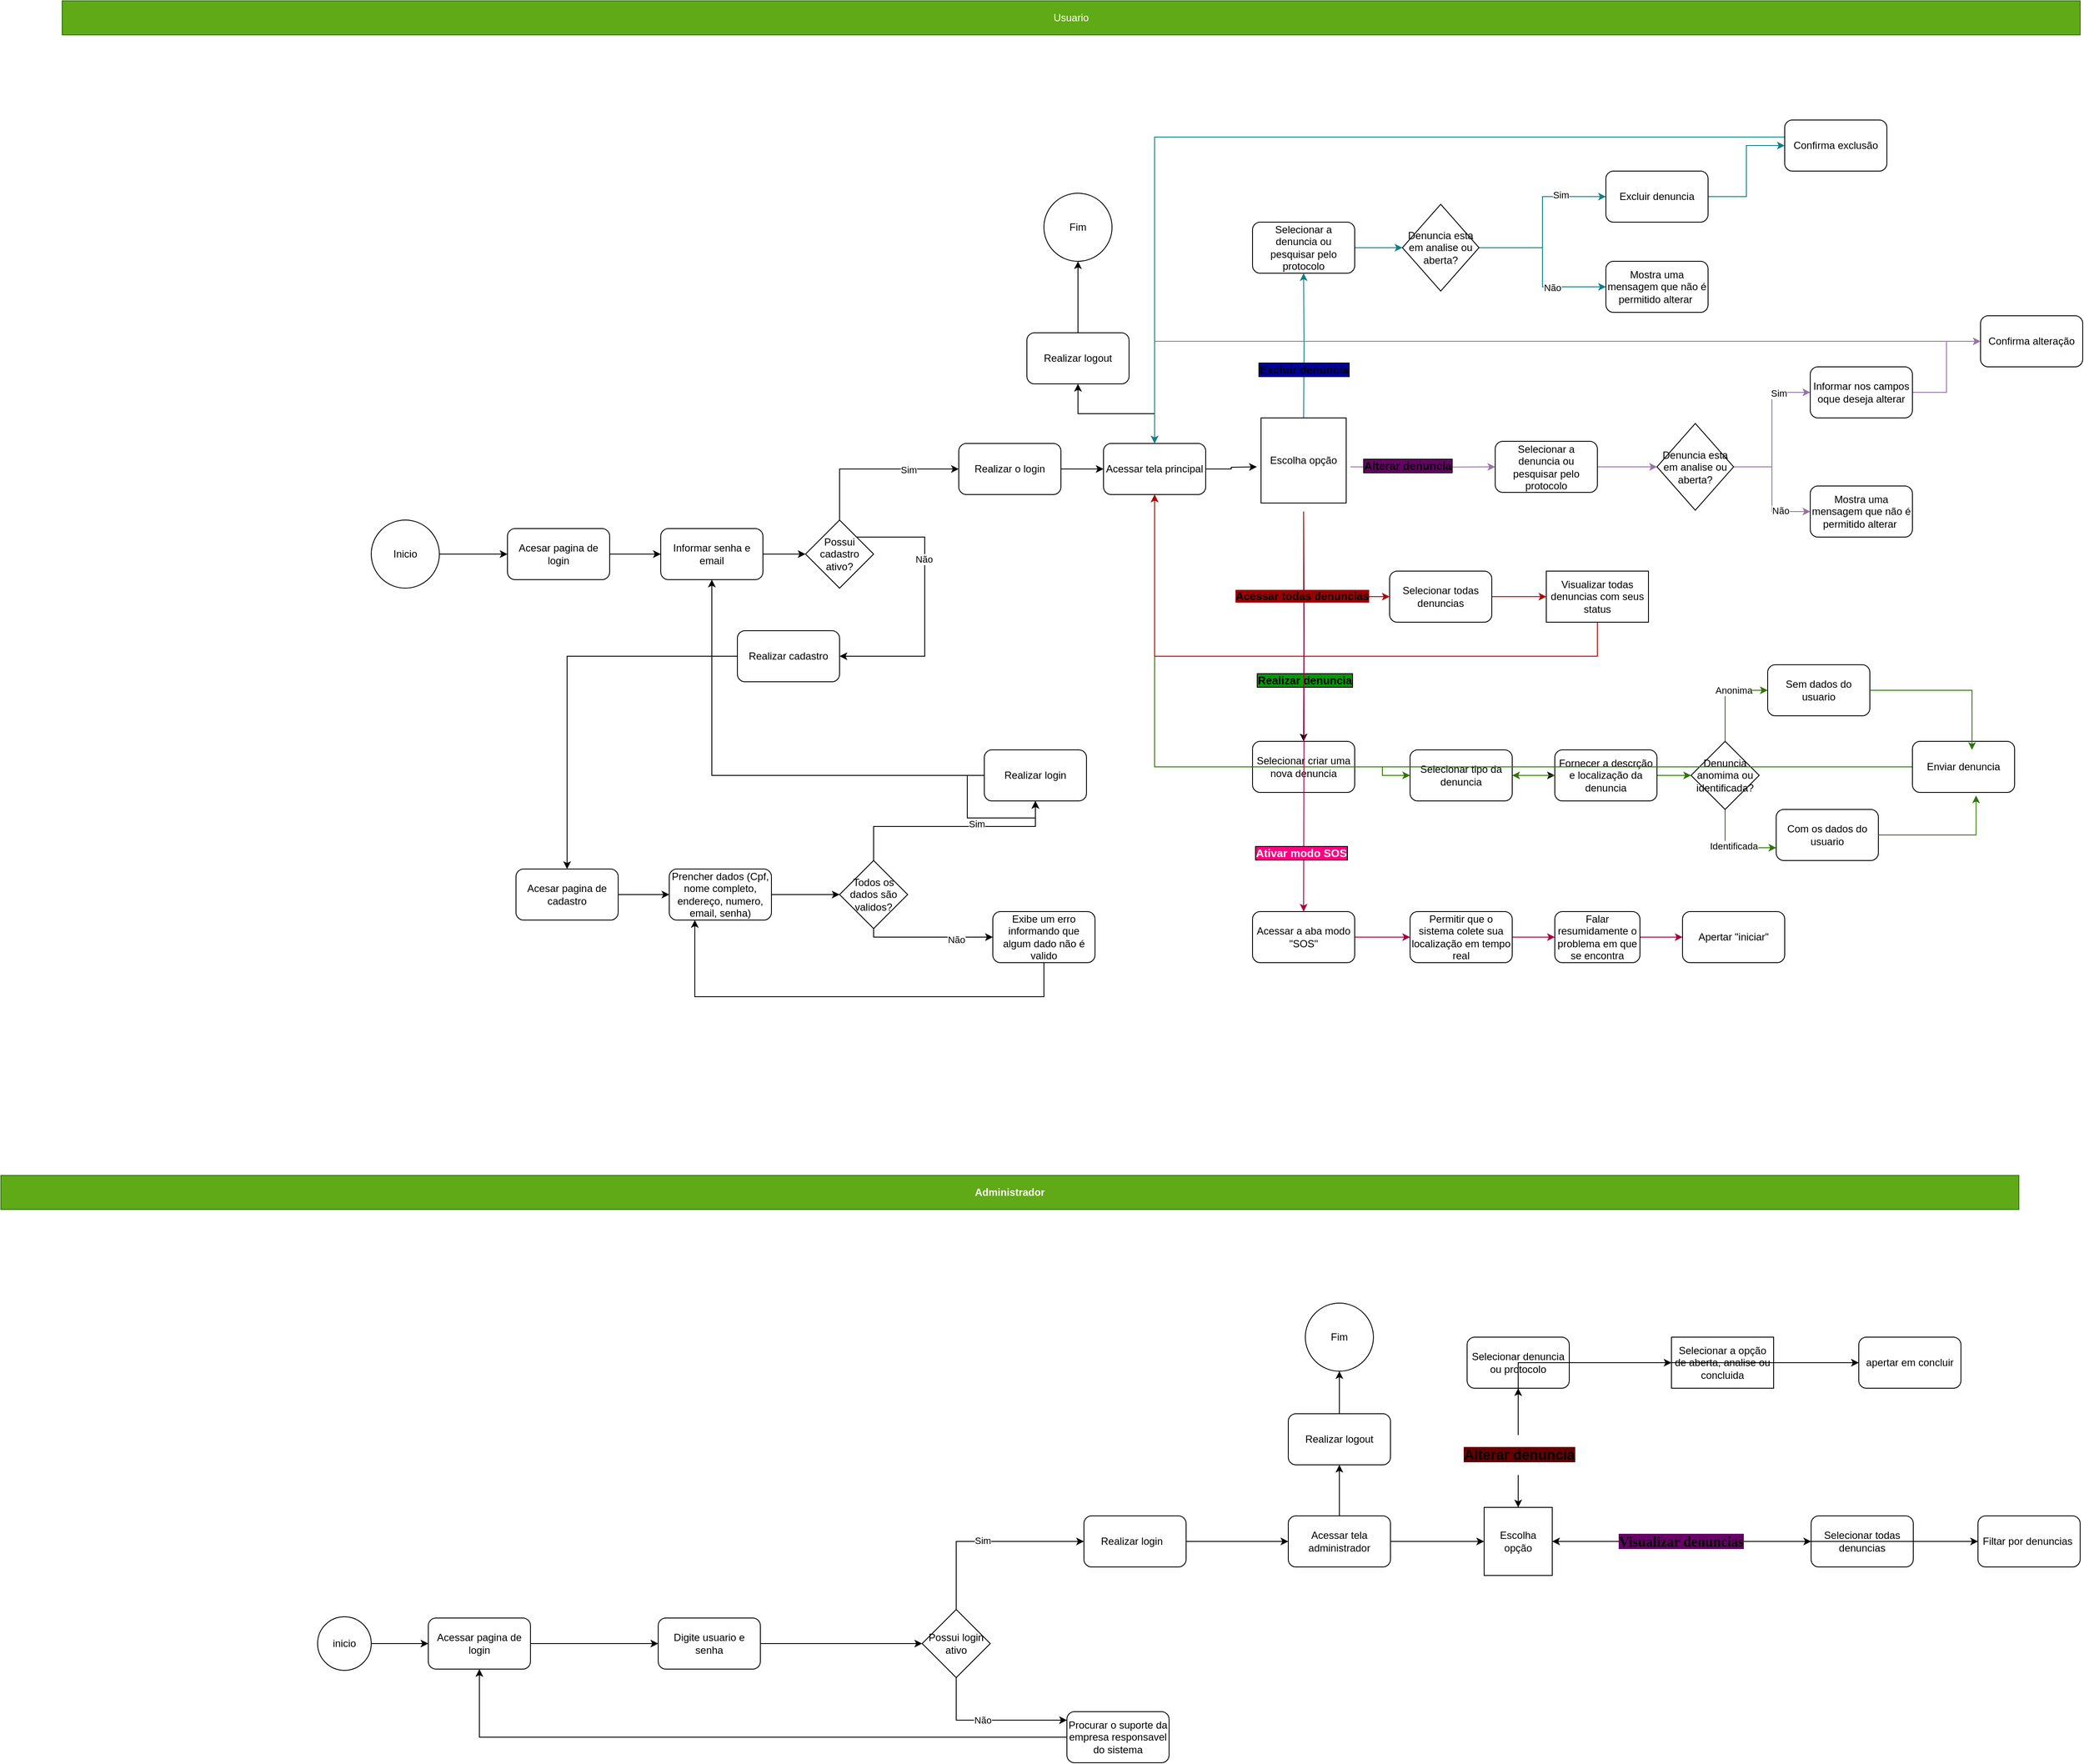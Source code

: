 <mxfile version="28.1.2">
  <diagram name="Página-1" id="qNn-7I8NFrdjc1Kz7iOX">
    <mxGraphModel dx="3043" dy="2004" grid="1" gridSize="10" guides="1" tooltips="1" connect="1" arrows="1" fold="1" page="1" pageScale="1" pageWidth="827" pageHeight="1169" math="0" shadow="0">
      <root>
        <mxCell id="0" />
        <mxCell id="1" parent="0" />
        <mxCell id="9vfIiYDkvgnKDdM_YgGi-7" style="edgeStyle=orthogonalEdgeStyle;rounded=0;orthogonalLoop=1;jettySize=auto;html=1;" parent="1" source="tlmMbIlWssG65KgdVrQm-13" edge="1">
          <mxGeometry relative="1" as="geometry">
            <mxPoint x="283" y="-422.5" as="targetPoint" />
          </mxGeometry>
        </mxCell>
        <mxCell id="9vfIiYDkvgnKDdM_YgGi-68" style="edgeStyle=orthogonalEdgeStyle;rounded=0;orthogonalLoop=1;jettySize=auto;html=1;entryX=0.5;entryY=1;entryDx=0;entryDy=0;" parent="1" source="tlmMbIlWssG65KgdVrQm-13" target="9vfIiYDkvgnKDdM_YgGi-63" edge="1">
          <mxGeometry relative="1" as="geometry" />
        </mxCell>
        <mxCell id="tlmMbIlWssG65KgdVrQm-13" value="Acessar tela principal" style="rounded=1;whiteSpace=wrap;html=1;" parent="1" vertex="1">
          <mxGeometry x="103" y="-450" width="120" height="60" as="geometry" />
        </mxCell>
        <mxCell id="tlmMbIlWssG65KgdVrQm-28" style="edgeStyle=orthogonalEdgeStyle;rounded=0;orthogonalLoop=1;jettySize=auto;html=1;fillColor=#60a917;strokeColor=#2D7600;" parent="1" source="tlmMbIlWssG65KgdVrQm-14" target="tlmMbIlWssG65KgdVrQm-18" edge="1">
          <mxGeometry relative="1" as="geometry" />
        </mxCell>
        <mxCell id="tlmMbIlWssG65KgdVrQm-14" value="Selecionar criar uma nova denuncia" style="rounded=1;whiteSpace=wrap;html=1;" parent="1" vertex="1">
          <mxGeometry x="278" y="-100" width="120" height="60" as="geometry" />
        </mxCell>
        <mxCell id="tlmMbIlWssG65KgdVrQm-16" style="edgeStyle=orthogonalEdgeStyle;rounded=0;orthogonalLoop=1;jettySize=auto;html=1;exitX=1;exitY=0;exitDx=0;exitDy=0;entryX=0.625;entryY=0.25;entryDx=0;entryDy=0;entryPerimeter=0;" parent="1" edge="1">
          <mxGeometry relative="1" as="geometry">
            <mxPoint x="513" y="-80" as="sourcePoint" />
            <mxPoint x="503" y="-80" as="targetPoint" />
          </mxGeometry>
        </mxCell>
        <mxCell id="tlmMbIlWssG65KgdVrQm-29" style="edgeStyle=orthogonalEdgeStyle;rounded=0;orthogonalLoop=1;jettySize=auto;html=1;" parent="1" source="tlmMbIlWssG65KgdVrQm-18" target="tlmMbIlWssG65KgdVrQm-19" edge="1">
          <mxGeometry relative="1" as="geometry" />
        </mxCell>
        <mxCell id="tlmMbIlWssG65KgdVrQm-18" value="Selecionar tipo da denuncia" style="rounded=1;whiteSpace=wrap;html=1;" parent="1" vertex="1">
          <mxGeometry x="463" y="-90" width="120" height="60" as="geometry" />
        </mxCell>
        <mxCell id="tlmMbIlWssG65KgdVrQm-30" style="edgeStyle=orthogonalEdgeStyle;rounded=0;orthogonalLoop=1;jettySize=auto;html=1;entryX=0;entryY=0.5;entryDx=0;entryDy=0;fillColor=#60a917;strokeColor=#2D7600;" parent="1" source="tlmMbIlWssG65KgdVrQm-19" target="tlmMbIlWssG65KgdVrQm-20" edge="1">
          <mxGeometry relative="1" as="geometry" />
        </mxCell>
        <mxCell id="9vfIiYDkvgnKDdM_YgGi-76" value="" style="edgeStyle=orthogonalEdgeStyle;rounded=0;orthogonalLoop=1;jettySize=auto;html=1;fillColor=#60a917;strokeColor=#2D7600;" parent="1" source="tlmMbIlWssG65KgdVrQm-19" target="tlmMbIlWssG65KgdVrQm-18" edge="1">
          <mxGeometry relative="1" as="geometry" />
        </mxCell>
        <mxCell id="tlmMbIlWssG65KgdVrQm-19" value="Fornecer a descrção e localização da denuncia" style="rounded=1;whiteSpace=wrap;html=1;" parent="1" vertex="1">
          <mxGeometry x="633" y="-90" width="120" height="60" as="geometry" />
        </mxCell>
        <mxCell id="tlmMbIlWssG65KgdVrQm-31" style="edgeStyle=orthogonalEdgeStyle;rounded=0;orthogonalLoop=1;jettySize=auto;html=1;fillColor=#60a917;strokeColor=#2D7600;" parent="1" source="tlmMbIlWssG65KgdVrQm-20" target="tlmMbIlWssG65KgdVrQm-21" edge="1">
          <mxGeometry relative="1" as="geometry">
            <Array as="points">
              <mxPoint x="833" y="-160" />
            </Array>
          </mxGeometry>
        </mxCell>
        <mxCell id="9vfIiYDkvgnKDdM_YgGi-48" value="Anonima" style="edgeLabel;html=1;align=center;verticalAlign=middle;resizable=0;points=[];" parent="tlmMbIlWssG65KgdVrQm-31" vertex="1" connectable="0">
          <mxGeometry x="0.467" y="2" relative="1" as="geometry">
            <mxPoint x="-11" y="2" as="offset" />
          </mxGeometry>
        </mxCell>
        <mxCell id="tlmMbIlWssG65KgdVrQm-33" style="edgeStyle=orthogonalEdgeStyle;rounded=0;orthogonalLoop=1;jettySize=auto;html=1;entryX=0;entryY=0.75;entryDx=0;entryDy=0;fillColor=#60a917;strokeColor=#2D7600;" parent="1" source="tlmMbIlWssG65KgdVrQm-20" target="tlmMbIlWssG65KgdVrQm-22" edge="1">
          <mxGeometry relative="1" as="geometry">
            <Array as="points">
              <mxPoint x="833" y="25" />
            </Array>
          </mxGeometry>
        </mxCell>
        <mxCell id="9vfIiYDkvgnKDdM_YgGi-47" value="Identificada" style="edgeLabel;html=1;align=center;verticalAlign=middle;resizable=0;points=[];" parent="tlmMbIlWssG65KgdVrQm-33" vertex="1" connectable="0">
          <mxGeometry x="0.05" y="2" relative="1" as="geometry">
            <mxPoint as="offset" />
          </mxGeometry>
        </mxCell>
        <mxCell id="tlmMbIlWssG65KgdVrQm-20" value="Denuncia anomima ou identificada?" style="rhombus;whiteSpace=wrap;html=1;" parent="1" vertex="1">
          <mxGeometry x="793" y="-100" width="80" height="80" as="geometry" />
        </mxCell>
        <mxCell id="tlmMbIlWssG65KgdVrQm-21" value="Sem dados do usuario" style="rounded=1;whiteSpace=wrap;html=1;" parent="1" vertex="1">
          <mxGeometry x="883" y="-190" width="120" height="60" as="geometry" />
        </mxCell>
        <mxCell id="tlmMbIlWssG65KgdVrQm-22" value="Com os dados do usuario" style="rounded=1;whiteSpace=wrap;html=1;" parent="1" vertex="1">
          <mxGeometry x="893" y="-20" width="120" height="60" as="geometry" />
        </mxCell>
        <mxCell id="9vfIiYDkvgnKDdM_YgGi-29" style="edgeStyle=orthogonalEdgeStyle;rounded=0;orthogonalLoop=1;jettySize=auto;html=1;fillColor=#60a917;strokeColor=#2D7600;" parent="1" source="tlmMbIlWssG65KgdVrQm-23" target="tlmMbIlWssG65KgdVrQm-13" edge="1">
          <mxGeometry relative="1" as="geometry" />
        </mxCell>
        <mxCell id="tlmMbIlWssG65KgdVrQm-23" value="Enviar denuncia" style="rounded=1;whiteSpace=wrap;html=1;" parent="1" vertex="1">
          <mxGeometry x="1053" y="-100" width="120" height="60" as="geometry" />
        </mxCell>
        <mxCell id="tlmMbIlWssG65KgdVrQm-34" style="edgeStyle=orthogonalEdgeStyle;rounded=0;orthogonalLoop=1;jettySize=auto;html=1;entryX=0.623;entryY=1.06;entryDx=0;entryDy=0;entryPerimeter=0;fillColor=#60a917;strokeColor=#2D7600;" parent="1" source="tlmMbIlWssG65KgdVrQm-22" target="tlmMbIlWssG65KgdVrQm-23" edge="1">
          <mxGeometry relative="1" as="geometry" />
        </mxCell>
        <mxCell id="tlmMbIlWssG65KgdVrQm-35" style="edgeStyle=orthogonalEdgeStyle;rounded=0;orthogonalLoop=1;jettySize=auto;html=1;entryX=0.583;entryY=0.167;entryDx=0;entryDy=0;entryPerimeter=0;fillColor=#60a917;strokeColor=#2D7600;" parent="1" source="tlmMbIlWssG65KgdVrQm-21" target="tlmMbIlWssG65KgdVrQm-23" edge="1">
          <mxGeometry relative="1" as="geometry" />
        </mxCell>
        <mxCell id="tlmMbIlWssG65KgdVrQm-48" style="edgeStyle=orthogonalEdgeStyle;rounded=0;orthogonalLoop=1;jettySize=auto;html=1;" parent="1" source="tlmMbIlWssG65KgdVrQm-41" target="tlmMbIlWssG65KgdVrQm-42" edge="1">
          <mxGeometry relative="1" as="geometry" />
        </mxCell>
        <mxCell id="tlmMbIlWssG65KgdVrQm-41" value="Acesar pagina de cadastro" style="rounded=1;whiteSpace=wrap;html=1;" parent="1" vertex="1">
          <mxGeometry x="-587" y="50" width="120" height="60" as="geometry" />
        </mxCell>
        <mxCell id="tlmMbIlWssG65KgdVrQm-49" style="edgeStyle=orthogonalEdgeStyle;rounded=0;orthogonalLoop=1;jettySize=auto;html=1;" parent="1" source="tlmMbIlWssG65KgdVrQm-42" target="tlmMbIlWssG65KgdVrQm-43" edge="1">
          <mxGeometry relative="1" as="geometry" />
        </mxCell>
        <mxCell id="tlmMbIlWssG65KgdVrQm-42" value="Prencher dados (Cpf, nome completo, endereço, numero, email, senha)" style="rounded=1;whiteSpace=wrap;html=1;" parent="1" vertex="1">
          <mxGeometry x="-407" y="50" width="120" height="60" as="geometry" />
        </mxCell>
        <mxCell id="tlmMbIlWssG65KgdVrQm-50" style="edgeStyle=orthogonalEdgeStyle;rounded=0;orthogonalLoop=1;jettySize=auto;html=1;" parent="1" source="tlmMbIlWssG65KgdVrQm-43" target="tlmMbIlWssG65KgdVrQm-45" edge="1">
          <mxGeometry relative="1" as="geometry">
            <Array as="points">
              <mxPoint x="-167" y="130" />
            </Array>
          </mxGeometry>
        </mxCell>
        <mxCell id="tlmMbIlWssG65KgdVrQm-57" value="Não" style="edgeLabel;html=1;align=center;verticalAlign=middle;resizable=0;points=[];" parent="tlmMbIlWssG65KgdVrQm-50" vertex="1" connectable="0">
          <mxGeometry x="0.421" y="-3" relative="1" as="geometry">
            <mxPoint as="offset" />
          </mxGeometry>
        </mxCell>
        <mxCell id="tlmMbIlWssG65KgdVrQm-51" style="edgeStyle=orthogonalEdgeStyle;rounded=0;orthogonalLoop=1;jettySize=auto;html=1;" parent="1" source="tlmMbIlWssG65KgdVrQm-43" target="tlmMbIlWssG65KgdVrQm-44" edge="1">
          <mxGeometry relative="1" as="geometry">
            <Array as="points">
              <mxPoint x="-167" />
            </Array>
          </mxGeometry>
        </mxCell>
        <mxCell id="tlmMbIlWssG65KgdVrQm-59" value="Sim" style="edgeLabel;html=1;align=center;verticalAlign=middle;resizable=0;points=[];" parent="tlmMbIlWssG65KgdVrQm-51" vertex="1" connectable="0">
          <mxGeometry x="0.233" y="3" relative="1" as="geometry">
            <mxPoint as="offset" />
          </mxGeometry>
        </mxCell>
        <mxCell id="tlmMbIlWssG65KgdVrQm-43" value="Todos os dados são validos?" style="rhombus;whiteSpace=wrap;html=1;" parent="1" vertex="1">
          <mxGeometry x="-207" y="40" width="80" height="80" as="geometry" />
        </mxCell>
        <mxCell id="9vfIiYDkvgnKDdM_YgGi-78" style="edgeStyle=orthogonalEdgeStyle;rounded=0;orthogonalLoop=1;jettySize=auto;html=1;" parent="1" source="tlmMbIlWssG65KgdVrQm-44" target="tlmMbIlWssG65KgdVrQm-64" edge="1">
          <mxGeometry relative="1" as="geometry" />
        </mxCell>
        <mxCell id="tlmMbIlWssG65KgdVrQm-44" value="Realizar login" style="rounded=1;whiteSpace=wrap;html=1;" parent="1" vertex="1">
          <mxGeometry x="-37" y="-90" width="120" height="60" as="geometry" />
        </mxCell>
        <mxCell id="9vfIiYDkvgnKDdM_YgGi-45" style="edgeStyle=orthogonalEdgeStyle;rounded=0;orthogonalLoop=1;jettySize=auto;html=1;entryX=0.25;entryY=1;entryDx=0;entryDy=0;" parent="1" source="tlmMbIlWssG65KgdVrQm-45" target="tlmMbIlWssG65KgdVrQm-42" edge="1">
          <mxGeometry relative="1" as="geometry">
            <Array as="points">
              <mxPoint x="33" y="200" />
              <mxPoint x="-377" y="200" />
            </Array>
          </mxGeometry>
        </mxCell>
        <mxCell id="tlmMbIlWssG65KgdVrQm-45" value="Exibe um erro informando que algum dado não é valido" style="rounded=1;whiteSpace=wrap;html=1;" parent="1" vertex="1">
          <mxGeometry x="-27" y="100" width="120" height="60" as="geometry" />
        </mxCell>
        <mxCell id="tlmMbIlWssG65KgdVrQm-71" style="edgeStyle=orthogonalEdgeStyle;rounded=0;orthogonalLoop=1;jettySize=auto;html=1;" parent="1" source="tlmMbIlWssG65KgdVrQm-61" target="tlmMbIlWssG65KgdVrQm-64" edge="1">
          <mxGeometry relative="1" as="geometry" />
        </mxCell>
        <mxCell id="tlmMbIlWssG65KgdVrQm-61" value="Acesar pagina de login" style="rounded=1;whiteSpace=wrap;html=1;" parent="1" vertex="1">
          <mxGeometry x="-597" y="-350" width="120" height="60" as="geometry" />
        </mxCell>
        <mxCell id="tlmMbIlWssG65KgdVrQm-70" style="edgeStyle=orthogonalEdgeStyle;rounded=0;orthogonalLoop=1;jettySize=auto;html=1;" parent="1" source="tlmMbIlWssG65KgdVrQm-63" target="tlmMbIlWssG65KgdVrQm-61" edge="1">
          <mxGeometry relative="1" as="geometry" />
        </mxCell>
        <mxCell id="tlmMbIlWssG65KgdVrQm-63" value="Inicio" style="ellipse;whiteSpace=wrap;html=1;" parent="1" vertex="1">
          <mxGeometry x="-757" y="-360" width="80" height="80" as="geometry" />
        </mxCell>
        <mxCell id="tlmMbIlWssG65KgdVrQm-72" style="edgeStyle=orthogonalEdgeStyle;rounded=0;orthogonalLoop=1;jettySize=auto;html=1;entryX=0;entryY=0.5;entryDx=0;entryDy=0;" parent="1" source="tlmMbIlWssG65KgdVrQm-64" target="tlmMbIlWssG65KgdVrQm-65" edge="1">
          <mxGeometry relative="1" as="geometry" />
        </mxCell>
        <mxCell id="tlmMbIlWssG65KgdVrQm-64" value="Informar senha e email" style="rounded=1;whiteSpace=wrap;html=1;" parent="1" vertex="1">
          <mxGeometry x="-417" y="-350" width="120" height="60" as="geometry" />
        </mxCell>
        <mxCell id="tlmMbIlWssG65KgdVrQm-73" style="edgeStyle=orthogonalEdgeStyle;rounded=0;orthogonalLoop=1;jettySize=auto;html=1;" parent="1" source="tlmMbIlWssG65KgdVrQm-65" target="tlmMbIlWssG65KgdVrQm-68" edge="1">
          <mxGeometry relative="1" as="geometry">
            <Array as="points">
              <mxPoint x="-207" y="-420" />
            </Array>
          </mxGeometry>
        </mxCell>
        <mxCell id="tlmMbIlWssG65KgdVrQm-77" value="Sim" style="edgeLabel;html=1;align=center;verticalAlign=middle;resizable=0;points=[];" parent="tlmMbIlWssG65KgdVrQm-73" vertex="1" connectable="0">
          <mxGeometry x="0.41" y="-1" relative="1" as="geometry">
            <mxPoint as="offset" />
          </mxGeometry>
        </mxCell>
        <mxCell id="tlmMbIlWssG65KgdVrQm-75" style="edgeStyle=orthogonalEdgeStyle;rounded=0;orthogonalLoop=1;jettySize=auto;html=1;" parent="1" source="tlmMbIlWssG65KgdVrQm-65" target="tlmMbIlWssG65KgdVrQm-66" edge="1">
          <mxGeometry relative="1" as="geometry">
            <Array as="points">
              <mxPoint x="-107" y="-340" />
            </Array>
          </mxGeometry>
        </mxCell>
        <mxCell id="tlmMbIlWssG65KgdVrQm-78" value="Não" style="edgeLabel;html=1;align=center;verticalAlign=middle;resizable=0;points=[];" parent="tlmMbIlWssG65KgdVrQm-75" vertex="1" connectable="0">
          <mxGeometry x="-0.337" y="-1" relative="1" as="geometry">
            <mxPoint as="offset" />
          </mxGeometry>
        </mxCell>
        <mxCell id="tlmMbIlWssG65KgdVrQm-65" value="Possui cadastro ativo?" style="rhombus;whiteSpace=wrap;html=1;" parent="1" vertex="1">
          <mxGeometry x="-247" y="-360" width="80" height="80" as="geometry" />
        </mxCell>
        <mxCell id="9vfIiYDkvgnKDdM_YgGi-2" style="edgeStyle=orthogonalEdgeStyle;rounded=0;orthogonalLoop=1;jettySize=auto;html=1;" parent="1" source="tlmMbIlWssG65KgdVrQm-66" target="tlmMbIlWssG65KgdVrQm-41" edge="1">
          <mxGeometry relative="1" as="geometry" />
        </mxCell>
        <mxCell id="tlmMbIlWssG65KgdVrQm-66" value="Realizar cadastro" style="rounded=1;whiteSpace=wrap;html=1;" parent="1" vertex="1">
          <mxGeometry x="-327" y="-230" width="120" height="60" as="geometry" />
        </mxCell>
        <mxCell id="9vfIiYDkvgnKDdM_YgGi-1" style="edgeStyle=orthogonalEdgeStyle;rounded=0;orthogonalLoop=1;jettySize=auto;html=1;" parent="1" source="tlmMbIlWssG65KgdVrQm-68" target="tlmMbIlWssG65KgdVrQm-13" edge="1">
          <mxGeometry relative="1" as="geometry">
            <mxPoint x="313" y="190" as="targetPoint" />
          </mxGeometry>
        </mxCell>
        <mxCell id="tlmMbIlWssG65KgdVrQm-68" value="Realizar o login" style="rounded=1;whiteSpace=wrap;html=1;" parent="1" vertex="1">
          <mxGeometry x="-67" y="-450" width="120" height="60" as="geometry" />
        </mxCell>
        <mxCell id="9vfIiYDkvgnKDdM_YgGi-4" value="&lt;font style=&quot;color: rgb(255, 255, 255);&quot;&gt;Usuario&lt;/font&gt;" style="rounded=0;whiteSpace=wrap;html=1;fillColor=#60a917;fontColor=#ffffff;strokeColor=#2D7600;" parent="1" vertex="1">
          <mxGeometry x="-1120" y="-970" width="2370" height="40" as="geometry" />
        </mxCell>
        <mxCell id="9vfIiYDkvgnKDdM_YgGi-5" value="&lt;font style=&quot;color: rgb(255, 255, 255);&quot;&gt;Administrador&lt;/font&gt;" style="rounded=0;whiteSpace=wrap;html=1;fillColor=#60a917;fontColor=#ffffff;strokeColor=#2D7600;fontStyle=1" parent="1" vertex="1">
          <mxGeometry x="-1192" y="410" width="2370" height="40" as="geometry" />
        </mxCell>
        <mxCell id="9vfIiYDkvgnKDdM_YgGi-12" style="edgeStyle=orthogonalEdgeStyle;rounded=0;orthogonalLoop=1;jettySize=auto;html=1;" parent="1" target="tlmMbIlWssG65KgdVrQm-14" edge="1">
          <mxGeometry relative="1" as="geometry">
            <mxPoint x="338" y="-370" as="sourcePoint" />
          </mxGeometry>
        </mxCell>
        <mxCell id="9vfIiYDkvgnKDdM_YgGi-13" value="Realizar denuncia" style="edgeLabel;html=1;align=center;verticalAlign=middle;resizable=0;points=[];labelBackgroundColor=#009900;fontSize=13;fontStyle=1;labelBorderColor=default;" parent="9vfIiYDkvgnKDdM_YgGi-12" vertex="1" connectable="0">
          <mxGeometry x="0.465" y="1" relative="1" as="geometry">
            <mxPoint as="offset" />
          </mxGeometry>
        </mxCell>
        <mxCell id="9vfIiYDkvgnKDdM_YgGi-15" style="edgeStyle=orthogonalEdgeStyle;rounded=0;orthogonalLoop=1;jettySize=auto;html=1;entryX=0;entryY=0.5;entryDx=0;entryDy=0;exitX=1;exitY=0.5;exitDx=0;exitDy=0;fillColor=#e1d5e7;strokeColor=#9673a6;" parent="1" target="9vfIiYDkvgnKDdM_YgGi-14" edge="1">
          <mxGeometry relative="1" as="geometry">
            <mxPoint x="393" y="-422.5" as="sourcePoint" />
          </mxGeometry>
        </mxCell>
        <mxCell id="9vfIiYDkvgnKDdM_YgGi-16" value="Alterar denuncia" style="edgeLabel;html=1;align=center;verticalAlign=middle;resizable=0;points=[];fontStyle=1;labelBackgroundColor=#660066;labelBorderColor=default;fontSize=13;" parent="9vfIiYDkvgnKDdM_YgGi-15" vertex="1" connectable="0">
          <mxGeometry x="-0.221" y="2" relative="1" as="geometry">
            <mxPoint as="offset" />
          </mxGeometry>
        </mxCell>
        <mxCell id="9vfIiYDkvgnKDdM_YgGi-31" style="edgeStyle=orthogonalEdgeStyle;rounded=0;orthogonalLoop=1;jettySize=auto;html=1;fillColor=#b0e3e6;strokeColor=#0e8088;" parent="1" target="9vfIiYDkvgnKDdM_YgGi-30" edge="1">
          <mxGeometry relative="1" as="geometry">
            <mxPoint x="338" y="-475" as="sourcePoint" />
          </mxGeometry>
        </mxCell>
        <mxCell id="9vfIiYDkvgnKDdM_YgGi-32" value="Excluir denuncia" style="edgeLabel;html=1;align=center;verticalAlign=middle;resizable=0;points=[];fontSize=13;labelBackgroundColor=#000099;labelBorderColor=default;fontStyle=1" parent="9vfIiYDkvgnKDdM_YgGi-31" vertex="1" connectable="0">
          <mxGeometry x="-0.286" y="1" relative="1" as="geometry">
            <mxPoint as="offset" />
          </mxGeometry>
        </mxCell>
        <mxCell id="9vfIiYDkvgnKDdM_YgGi-50" style="edgeStyle=orthogonalEdgeStyle;rounded=0;orthogonalLoop=1;jettySize=auto;html=1;fillColor=#d80073;strokeColor=#A50040;" parent="1" target="9vfIiYDkvgnKDdM_YgGi-49" edge="1">
          <mxGeometry relative="1" as="geometry">
            <mxPoint x="338" y="-370" as="sourcePoint" />
          </mxGeometry>
        </mxCell>
        <mxCell id="9vfIiYDkvgnKDdM_YgGi-51" value="Ativar modo SOS" style="edgeLabel;html=1;align=center;verticalAlign=middle;resizable=0;points=[];fontColor=#FFFFFF;labelBorderColor=default;fontSize=13;labelBackgroundColor=#FF0080;fontStyle=1" parent="9vfIiYDkvgnKDdM_YgGi-50" vertex="1" connectable="0">
          <mxGeometry x="0.707" y="-3" relative="1" as="geometry">
            <mxPoint as="offset" />
          </mxGeometry>
        </mxCell>
        <mxCell id="9vfIiYDkvgnKDdM_YgGi-71" style="edgeStyle=orthogonalEdgeStyle;rounded=0;orthogonalLoop=1;jettySize=auto;html=1;fillColor=#e51400;strokeColor=#B20000;" parent="1" target="9vfIiYDkvgnKDdM_YgGi-70" edge="1">
          <mxGeometry relative="1" as="geometry">
            <Array as="points">
              <mxPoint x="338" y="-270" />
            </Array>
            <mxPoint x="338" y="-370" as="sourcePoint" />
          </mxGeometry>
        </mxCell>
        <mxCell id="9vfIiYDkvgnKDdM_YgGi-72" value="Acessar todas denuncias" style="edgeLabel;html=1;align=center;verticalAlign=middle;resizable=0;points=[];textShadow=0;labelBorderColor=none;labelBackgroundColor=#990000;fontStyle=1;fontSize=13;" parent="9vfIiYDkvgnKDdM_YgGi-71" vertex="1" connectable="0">
          <mxGeometry x="-0.021" y="-2" relative="1" as="geometry">
            <mxPoint as="offset" />
          </mxGeometry>
        </mxCell>
        <mxCell id="9vfIiYDkvgnKDdM_YgGi-19" style="edgeStyle=orthogonalEdgeStyle;rounded=0;orthogonalLoop=1;jettySize=auto;html=1;fillColor=#e1d5e7;strokeColor=#9673a6;" parent="1" source="9vfIiYDkvgnKDdM_YgGi-14" target="9vfIiYDkvgnKDdM_YgGi-18" edge="1">
          <mxGeometry relative="1" as="geometry" />
        </mxCell>
        <mxCell id="9vfIiYDkvgnKDdM_YgGi-14" value="Selecionar a denuncia ou pesquisar pelo protocolo" style="rounded=1;whiteSpace=wrap;html=1;" parent="1" vertex="1">
          <mxGeometry x="563" y="-452.5" width="120" height="60" as="geometry" />
        </mxCell>
        <mxCell id="9vfIiYDkvgnKDdM_YgGi-22" style="edgeStyle=orthogonalEdgeStyle;rounded=0;orthogonalLoop=1;jettySize=auto;html=1;entryX=0;entryY=0.5;entryDx=0;entryDy=0;fillColor=#e1d5e7;strokeColor=#9673a6;" parent="1" source="9vfIiYDkvgnKDdM_YgGi-18" target="9vfIiYDkvgnKDdM_YgGi-20" edge="1">
          <mxGeometry relative="1" as="geometry" />
        </mxCell>
        <mxCell id="9vfIiYDkvgnKDdM_YgGi-24" value="Sim" style="edgeLabel;html=1;align=center;verticalAlign=middle;resizable=0;points=[];" parent="9vfIiYDkvgnKDdM_YgGi-22" vertex="1" connectable="0">
          <mxGeometry x="0.576" y="-1" relative="1" as="geometry">
            <mxPoint as="offset" />
          </mxGeometry>
        </mxCell>
        <mxCell id="9vfIiYDkvgnKDdM_YgGi-23" style="edgeStyle=orthogonalEdgeStyle;rounded=0;orthogonalLoop=1;jettySize=auto;html=1;fillColor=#e1d5e7;strokeColor=#9673a6;" parent="1" source="9vfIiYDkvgnKDdM_YgGi-18" target="9vfIiYDkvgnKDdM_YgGi-21" edge="1">
          <mxGeometry relative="1" as="geometry" />
        </mxCell>
        <mxCell id="9vfIiYDkvgnKDdM_YgGi-25" value="Não" style="edgeLabel;html=1;align=center;verticalAlign=middle;resizable=0;points=[];" parent="9vfIiYDkvgnKDdM_YgGi-23" vertex="1" connectable="0">
          <mxGeometry x="0.505" y="1" relative="1" as="geometry">
            <mxPoint as="offset" />
          </mxGeometry>
        </mxCell>
        <mxCell id="9vfIiYDkvgnKDdM_YgGi-18" value="Denuncia esta em analise ou aberta?" style="rhombus;whiteSpace=wrap;html=1;" parent="1" vertex="1">
          <mxGeometry x="753" y="-473.5" width="90" height="102" as="geometry" />
        </mxCell>
        <mxCell id="9vfIiYDkvgnKDdM_YgGi-27" style="edgeStyle=orthogonalEdgeStyle;rounded=0;orthogonalLoop=1;jettySize=auto;html=1;fillColor=#e1d5e7;strokeColor=#9673a6;" parent="1" source="9vfIiYDkvgnKDdM_YgGi-20" target="9vfIiYDkvgnKDdM_YgGi-26" edge="1">
          <mxGeometry relative="1" as="geometry" />
        </mxCell>
        <mxCell id="9vfIiYDkvgnKDdM_YgGi-20" value="Informar nos campos oque deseja alterar" style="rounded=1;whiteSpace=wrap;html=1;" parent="1" vertex="1">
          <mxGeometry x="933" y="-540" width="120" height="60" as="geometry" />
        </mxCell>
        <mxCell id="9vfIiYDkvgnKDdM_YgGi-21" value="Mostra uma mensagem que não é permitido alterar&amp;nbsp;" style="rounded=1;whiteSpace=wrap;html=1;" parent="1" vertex="1">
          <mxGeometry x="933" y="-400" width="120" height="60" as="geometry" />
        </mxCell>
        <mxCell id="9vfIiYDkvgnKDdM_YgGi-28" style="edgeStyle=orthogonalEdgeStyle;rounded=0;orthogonalLoop=1;jettySize=auto;html=1;fillColor=#e1d5e7;strokeColor=#9673a6;" parent="1" source="9vfIiYDkvgnKDdM_YgGi-26" target="tlmMbIlWssG65KgdVrQm-13" edge="1">
          <mxGeometry relative="1" as="geometry" />
        </mxCell>
        <mxCell id="9vfIiYDkvgnKDdM_YgGi-26" value="Confirma alteração" style="rounded=1;whiteSpace=wrap;html=1;" parent="1" vertex="1">
          <mxGeometry x="1133" y="-600" width="120" height="60" as="geometry" />
        </mxCell>
        <mxCell id="9vfIiYDkvgnKDdM_YgGi-36" value="" style="edgeStyle=orthogonalEdgeStyle;rounded=0;orthogonalLoop=1;jettySize=auto;html=1;fillColor=#b0e3e6;strokeColor=#0e8088;" parent="1" source="9vfIiYDkvgnKDdM_YgGi-30" target="9vfIiYDkvgnKDdM_YgGi-33" edge="1">
          <mxGeometry relative="1" as="geometry" />
        </mxCell>
        <mxCell id="9vfIiYDkvgnKDdM_YgGi-30" value="Selecionar a denuncia ou pesquisar pelo protocolo" style="rounded=1;whiteSpace=wrap;html=1;" parent="1" vertex="1">
          <mxGeometry x="278" y="-710" width="120" height="60" as="geometry" />
        </mxCell>
        <mxCell id="9vfIiYDkvgnKDdM_YgGi-37" style="edgeStyle=orthogonalEdgeStyle;rounded=0;orthogonalLoop=1;jettySize=auto;html=1;fillColor=#b0e3e6;strokeColor=#0e8088;" parent="1" source="9vfIiYDkvgnKDdM_YgGi-33" target="9vfIiYDkvgnKDdM_YgGi-34" edge="1">
          <mxGeometry relative="1" as="geometry" />
        </mxCell>
        <mxCell id="9vfIiYDkvgnKDdM_YgGi-39" value="Sim" style="edgeLabel;html=1;align=center;verticalAlign=middle;resizable=0;points=[];" parent="9vfIiYDkvgnKDdM_YgGi-37" vertex="1" connectable="0">
          <mxGeometry x="0.504" y="2" relative="1" as="geometry">
            <mxPoint x="-1" as="offset" />
          </mxGeometry>
        </mxCell>
        <mxCell id="9vfIiYDkvgnKDdM_YgGi-38" style="edgeStyle=orthogonalEdgeStyle;rounded=0;orthogonalLoop=1;jettySize=auto;html=1;fillColor=#b0e3e6;strokeColor=#0e8088;" parent="1" source="9vfIiYDkvgnKDdM_YgGi-33" target="9vfIiYDkvgnKDdM_YgGi-35" edge="1">
          <mxGeometry relative="1" as="geometry" />
        </mxCell>
        <mxCell id="9vfIiYDkvgnKDdM_YgGi-40" value="Não" style="edgeLabel;html=1;align=center;verticalAlign=middle;resizable=0;points=[];" parent="9vfIiYDkvgnKDdM_YgGi-38" vertex="1" connectable="0">
          <mxGeometry x="0.368" y="-2" relative="1" as="geometry">
            <mxPoint x="-2" y="-1" as="offset" />
          </mxGeometry>
        </mxCell>
        <mxCell id="9vfIiYDkvgnKDdM_YgGi-33" value="Denuncia esta em analise ou aberta?" style="rhombus;whiteSpace=wrap;html=1;" parent="1" vertex="1">
          <mxGeometry x="454" y="-731" width="90" height="102" as="geometry" />
        </mxCell>
        <mxCell id="9vfIiYDkvgnKDdM_YgGi-42" style="edgeStyle=orthogonalEdgeStyle;rounded=0;orthogonalLoop=1;jettySize=auto;html=1;fillColor=#b0e3e6;strokeColor=#0e8088;" parent="1" source="9vfIiYDkvgnKDdM_YgGi-34" target="9vfIiYDkvgnKDdM_YgGi-41" edge="1">
          <mxGeometry relative="1" as="geometry" />
        </mxCell>
        <mxCell id="9vfIiYDkvgnKDdM_YgGi-34" value="Excluir denuncia" style="rounded=1;whiteSpace=wrap;html=1;" parent="1" vertex="1">
          <mxGeometry x="693" y="-770" width="120" height="60" as="geometry" />
        </mxCell>
        <mxCell id="9vfIiYDkvgnKDdM_YgGi-35" value="Mostra uma mensagem que não é permitido alterar&amp;nbsp;" style="rounded=1;whiteSpace=wrap;html=1;" parent="1" vertex="1">
          <mxGeometry x="693" y="-664" width="120" height="60" as="geometry" />
        </mxCell>
        <mxCell id="9vfIiYDkvgnKDdM_YgGi-43" style="edgeStyle=orthogonalEdgeStyle;rounded=0;orthogonalLoop=1;jettySize=auto;html=1;fillColor=#b0e3e6;strokeColor=#0e8088;" parent="1" source="9vfIiYDkvgnKDdM_YgGi-41" target="tlmMbIlWssG65KgdVrQm-13" edge="1">
          <mxGeometry relative="1" as="geometry">
            <Array as="points">
              <mxPoint x="853" y="-810" />
              <mxPoint x="163" y="-810" />
            </Array>
          </mxGeometry>
        </mxCell>
        <mxCell id="9vfIiYDkvgnKDdM_YgGi-41" value="Confirma exclusão" style="rounded=1;whiteSpace=wrap;html=1;" parent="1" vertex="1">
          <mxGeometry x="903" y="-830" width="120" height="60" as="geometry" />
        </mxCell>
        <mxCell id="9vfIiYDkvgnKDdM_YgGi-53" style="edgeStyle=orthogonalEdgeStyle;rounded=0;orthogonalLoop=1;jettySize=auto;html=1;fillColor=#d80073;strokeColor=#A50040;" parent="1" source="9vfIiYDkvgnKDdM_YgGi-49" target="9vfIiYDkvgnKDdM_YgGi-52" edge="1">
          <mxGeometry relative="1" as="geometry" />
        </mxCell>
        <mxCell id="9vfIiYDkvgnKDdM_YgGi-49" value="Acessar a aba modo &quot;SOS&quot;" style="rounded=1;whiteSpace=wrap;html=1;" parent="1" vertex="1">
          <mxGeometry x="278" y="100" width="120" height="60" as="geometry" />
        </mxCell>
        <mxCell id="9vfIiYDkvgnKDdM_YgGi-58" style="edgeStyle=orthogonalEdgeStyle;rounded=0;orthogonalLoop=1;jettySize=auto;html=1;fillColor=#d80073;strokeColor=#A50040;" parent="1" source="9vfIiYDkvgnKDdM_YgGi-52" target="9vfIiYDkvgnKDdM_YgGi-54" edge="1">
          <mxGeometry relative="1" as="geometry" />
        </mxCell>
        <mxCell id="9vfIiYDkvgnKDdM_YgGi-52" value="Permitir que o sistema colete sua localização em tempo real" style="rounded=1;whiteSpace=wrap;html=1;" parent="1" vertex="1">
          <mxGeometry x="463" y="100" width="120" height="60" as="geometry" />
        </mxCell>
        <mxCell id="9vfIiYDkvgnKDdM_YgGi-60" style="edgeStyle=orthogonalEdgeStyle;rounded=0;orthogonalLoop=1;jettySize=auto;html=1;fillColor=#d80073;strokeColor=#A50040;" parent="1" source="9vfIiYDkvgnKDdM_YgGi-54" target="9vfIiYDkvgnKDdM_YgGi-59" edge="1">
          <mxGeometry relative="1" as="geometry" />
        </mxCell>
        <mxCell id="9vfIiYDkvgnKDdM_YgGi-54" value="Falar resumidamente o problema em que se encontra" style="rounded=1;whiteSpace=wrap;html=1;" parent="1" vertex="1">
          <mxGeometry x="633" y="100" width="100" height="60" as="geometry" />
        </mxCell>
        <mxCell id="9vfIiYDkvgnKDdM_YgGi-59" value="Apertar &quot;iniciar&quot;" style="rounded=1;whiteSpace=wrap;html=1;" parent="1" vertex="1">
          <mxGeometry x="783" y="100" width="120" height="60" as="geometry" />
        </mxCell>
        <mxCell id="9vfIiYDkvgnKDdM_YgGi-66" style="edgeStyle=orthogonalEdgeStyle;rounded=0;orthogonalLoop=1;jettySize=auto;html=1;" parent="1" source="9vfIiYDkvgnKDdM_YgGi-63" target="9vfIiYDkvgnKDdM_YgGi-65" edge="1">
          <mxGeometry relative="1" as="geometry" />
        </mxCell>
        <mxCell id="9vfIiYDkvgnKDdM_YgGi-63" value="Realizar logout" style="rounded=1;whiteSpace=wrap;html=1;" parent="1" vertex="1">
          <mxGeometry x="13" y="-580" width="120" height="60" as="geometry" />
        </mxCell>
        <mxCell id="9vfIiYDkvgnKDdM_YgGi-65" value="Fim" style="ellipse;whiteSpace=wrap;html=1;aspect=fixed;" parent="1" vertex="1">
          <mxGeometry x="33" y="-744" width="80" height="80" as="geometry" />
        </mxCell>
        <mxCell id="9vfIiYDkvgnKDdM_YgGi-74" style="edgeStyle=orthogonalEdgeStyle;rounded=0;orthogonalLoop=1;jettySize=auto;html=1;fillColor=#e51400;strokeColor=#B20000;" parent="1" source="9vfIiYDkvgnKDdM_YgGi-70" target="9vfIiYDkvgnKDdM_YgGi-73" edge="1">
          <mxGeometry relative="1" as="geometry" />
        </mxCell>
        <mxCell id="9vfIiYDkvgnKDdM_YgGi-70" value="Selecionar todas denuncias" style="rounded=1;whiteSpace=wrap;html=1;" parent="1" vertex="1">
          <mxGeometry x="439" y="-300" width="120" height="60" as="geometry" />
        </mxCell>
        <mxCell id="9vfIiYDkvgnKDdM_YgGi-79" style="edgeStyle=orthogonalEdgeStyle;rounded=0;orthogonalLoop=1;jettySize=auto;html=1;entryX=0.5;entryY=1;entryDx=0;entryDy=0;fillColor=#e51400;strokeColor=#B20000;" parent="1" source="9vfIiYDkvgnKDdM_YgGi-73" target="tlmMbIlWssG65KgdVrQm-13" edge="1">
          <mxGeometry relative="1" as="geometry">
            <Array as="points">
              <mxPoint x="683" y="-200" />
              <mxPoint x="163" y="-200" />
            </Array>
          </mxGeometry>
        </mxCell>
        <mxCell id="9vfIiYDkvgnKDdM_YgGi-73" value="Visualizar todas denuncias com seus status" style="rounded=0;whiteSpace=wrap;html=1;" parent="1" vertex="1">
          <mxGeometry x="623" y="-300" width="120" height="60" as="geometry" />
        </mxCell>
        <mxCell id="80d8QRH2UIoK1ZbqikjG-1" style="edgeStyle=orthogonalEdgeStyle;rounded=0;orthogonalLoop=1;jettySize=auto;html=1;exitX=0;exitY=0.5;exitDx=0;exitDy=0;" parent="1" source="tlmMbIlWssG65KgdVrQm-44" target="tlmMbIlWssG65KgdVrQm-44" edge="1">
          <mxGeometry relative="1" as="geometry" />
        </mxCell>
        <mxCell id="y9BXW_LzjhlgLxC4nve7-1" value="Escolha opção" style="whiteSpace=wrap;html=1;aspect=fixed;" parent="1" vertex="1">
          <mxGeometry x="288" y="-480" width="100" height="100" as="geometry" />
        </mxCell>
        <mxCell id="y9BXW_LzjhlgLxC4nve7-49" style="edgeStyle=orthogonalEdgeStyle;rounded=0;orthogonalLoop=1;jettySize=auto;html=1;" parent="1" source="y9BXW_LzjhlgLxC4nve7-2" target="y9BXW_LzjhlgLxC4nve7-3" edge="1">
          <mxGeometry relative="1" as="geometry" />
        </mxCell>
        <mxCell id="y9BXW_LzjhlgLxC4nve7-2" value="inicio" style="ellipse;whiteSpace=wrap;html=1;aspect=fixed;" parent="1" vertex="1">
          <mxGeometry x="-820" y="928.5" width="63" height="63" as="geometry" />
        </mxCell>
        <mxCell id="y9BXW_LzjhlgLxC4nve7-50" style="edgeStyle=orthogonalEdgeStyle;rounded=0;orthogonalLoop=1;jettySize=auto;html=1;" parent="1" source="y9BXW_LzjhlgLxC4nve7-3" target="y9BXW_LzjhlgLxC4nve7-48" edge="1">
          <mxGeometry relative="1" as="geometry" />
        </mxCell>
        <mxCell id="y9BXW_LzjhlgLxC4nve7-3" value="Acessar pagina de login" style="rounded=1;whiteSpace=wrap;html=1;" parent="1" vertex="1">
          <mxGeometry x="-690" y="930" width="120" height="60" as="geometry" />
        </mxCell>
        <mxCell id="y9BXW_LzjhlgLxC4nve7-7" style="edgeStyle=orthogonalEdgeStyle;rounded=0;orthogonalLoop=1;jettySize=auto;html=1;" parent="1" source="y9BXW_LzjhlgLxC4nve7-4" target="y9BXW_LzjhlgLxC4nve7-5" edge="1">
          <mxGeometry relative="1" as="geometry">
            <Array as="points">
              <mxPoint x="-70" y="1050" />
            </Array>
          </mxGeometry>
        </mxCell>
        <mxCell id="y9BXW_LzjhlgLxC4nve7-8" value="Não" style="edgeLabel;html=1;align=center;verticalAlign=middle;resizable=0;points=[];" parent="y9BXW_LzjhlgLxC4nve7-7" vertex="1" connectable="0">
          <mxGeometry x="-0.106" relative="1" as="geometry">
            <mxPoint as="offset" />
          </mxGeometry>
        </mxCell>
        <mxCell id="y9BXW_LzjhlgLxC4nve7-10" style="edgeStyle=orthogonalEdgeStyle;rounded=0;orthogonalLoop=1;jettySize=auto;html=1;" parent="1" source="y9BXW_LzjhlgLxC4nve7-4" target="y9BXW_LzjhlgLxC4nve7-6" edge="1">
          <mxGeometry relative="1" as="geometry">
            <Array as="points">
              <mxPoint x="-70" y="840" />
            </Array>
          </mxGeometry>
        </mxCell>
        <mxCell id="y9BXW_LzjhlgLxC4nve7-11" value="Sim" style="edgeLabel;html=1;align=center;verticalAlign=middle;resizable=0;points=[];" parent="y9BXW_LzjhlgLxC4nve7-10" vertex="1" connectable="0">
          <mxGeometry x="-0.038" y="1" relative="1" as="geometry">
            <mxPoint as="offset" />
          </mxGeometry>
        </mxCell>
        <mxCell id="y9BXW_LzjhlgLxC4nve7-4" value="Possui login ativo" style="rhombus;whiteSpace=wrap;html=1;" parent="1" vertex="1">
          <mxGeometry x="-110" y="920" width="80" height="80" as="geometry" />
        </mxCell>
        <mxCell id="y9BXW_LzjhlgLxC4nve7-9" style="edgeStyle=orthogonalEdgeStyle;rounded=0;orthogonalLoop=1;jettySize=auto;html=1;" parent="1" source="y9BXW_LzjhlgLxC4nve7-5" target="y9BXW_LzjhlgLxC4nve7-3" edge="1">
          <mxGeometry relative="1" as="geometry" />
        </mxCell>
        <mxCell id="y9BXW_LzjhlgLxC4nve7-5" value="Procurar o suporte da empresa responsavel do sistema" style="rounded=1;whiteSpace=wrap;html=1;" parent="1" vertex="1">
          <mxGeometry x="60" y="1040" width="120" height="60" as="geometry" />
        </mxCell>
        <mxCell id="y9BXW_LzjhlgLxC4nve7-16" style="edgeStyle=orthogonalEdgeStyle;rounded=0;orthogonalLoop=1;jettySize=auto;html=1;" parent="1" source="y9BXW_LzjhlgLxC4nve7-6" target="y9BXW_LzjhlgLxC4nve7-13" edge="1">
          <mxGeometry relative="1" as="geometry" />
        </mxCell>
        <mxCell id="y9BXW_LzjhlgLxC4nve7-6" value="Realizar login&lt;span style=&quot;white-space: pre;&quot;&gt;&#x9;&lt;/span&gt;" style="rounded=1;whiteSpace=wrap;html=1;" parent="1" vertex="1">
          <mxGeometry x="80" y="810" width="120" height="60" as="geometry" />
        </mxCell>
        <mxCell id="y9BXW_LzjhlgLxC4nve7-15" value="" style="edgeStyle=orthogonalEdgeStyle;rounded=0;orthogonalLoop=1;jettySize=auto;html=1;" parent="1" source="y9BXW_LzjhlgLxC4nve7-13" target="y9BXW_LzjhlgLxC4nve7-14" edge="1">
          <mxGeometry relative="1" as="geometry" />
        </mxCell>
        <mxCell id="uA8kmb6cEqljGcTFAvhg-3" style="edgeStyle=orthogonalEdgeStyle;rounded=0;orthogonalLoop=1;jettySize=auto;html=1;" edge="1" parent="1" source="y9BXW_LzjhlgLxC4nve7-13" target="uA8kmb6cEqljGcTFAvhg-1">
          <mxGeometry relative="1" as="geometry" />
        </mxCell>
        <mxCell id="y9BXW_LzjhlgLxC4nve7-13" value="Acessar tela administrador" style="rounded=1;whiteSpace=wrap;html=1;" parent="1" vertex="1">
          <mxGeometry x="320" y="810" width="120" height="60" as="geometry" />
        </mxCell>
        <mxCell id="y9BXW_LzjhlgLxC4nve7-20" style="edgeStyle=orthogonalEdgeStyle;rounded=0;orthogonalLoop=1;jettySize=auto;html=1;" parent="1" source="y9BXW_LzjhlgLxC4nve7-14" target="y9BXW_LzjhlgLxC4nve7-17" edge="1">
          <mxGeometry relative="1" as="geometry" />
        </mxCell>
        <mxCell id="y9BXW_LzjhlgLxC4nve7-28" style="edgeStyle=orthogonalEdgeStyle;rounded=0;orthogonalLoop=1;jettySize=auto;html=1;" parent="1" source="y9BXW_LzjhlgLxC4nve7-14" target="y9BXW_LzjhlgLxC4nve7-26" edge="1">
          <mxGeometry relative="1" as="geometry" />
        </mxCell>
        <mxCell id="y9BXW_LzjhlgLxC4nve7-14" value="Escolha opção" style="whiteSpace=wrap;html=1;aspect=fixed;" parent="1" vertex="1">
          <mxGeometry x="550" y="800" width="80" height="80" as="geometry" />
        </mxCell>
        <mxCell id="y9BXW_LzjhlgLxC4nve7-22" style="edgeStyle=orthogonalEdgeStyle;rounded=0;orthogonalLoop=1;jettySize=auto;html=1;" parent="1" source="y9BXW_LzjhlgLxC4nve7-17" target="y9BXW_LzjhlgLxC4nve7-18" edge="1">
          <mxGeometry relative="1" as="geometry" />
        </mxCell>
        <mxCell id="y9BXW_LzjhlgLxC4nve7-17" value="Selecionar denuncia ou protocolo" style="rounded=1;whiteSpace=wrap;html=1;" parent="1" vertex="1">
          <mxGeometry x="530" y="600" width="120" height="60" as="geometry" />
        </mxCell>
        <mxCell id="y9BXW_LzjhlgLxC4nve7-23" value="" style="edgeStyle=orthogonalEdgeStyle;rounded=0;orthogonalLoop=1;jettySize=auto;html=1;" parent="1" source="y9BXW_LzjhlgLxC4nve7-18" target="y9BXW_LzjhlgLxC4nve7-19" edge="1">
          <mxGeometry relative="1" as="geometry" />
        </mxCell>
        <mxCell id="y9BXW_LzjhlgLxC4nve7-18" value="Selecionar a opção de aberta, analise ou concluida" style="rounded=0;whiteSpace=wrap;html=1;" parent="1" vertex="1">
          <mxGeometry x="770" y="600" width="120" height="60" as="geometry" />
        </mxCell>
        <mxCell id="y9BXW_LzjhlgLxC4nve7-24" style="edgeStyle=orthogonalEdgeStyle;rounded=0;orthogonalLoop=1;jettySize=auto;html=1;" parent="1" source="y9BXW_LzjhlgLxC4nve7-19" target="y9BXW_LzjhlgLxC4nve7-14" edge="1">
          <mxGeometry relative="1" as="geometry" />
        </mxCell>
        <mxCell id="y9BXW_LzjhlgLxC4nve7-25" value="&lt;h2&gt;&lt;span style=&quot;background-color: rgb(102, 0, 0);&quot;&gt;&lt;b style=&quot;&quot;&gt;Alterar denuncia&lt;/b&gt;&lt;/span&gt;&lt;/h2&gt;" style="edgeLabel;html=1;align=center;verticalAlign=middle;resizable=0;points=[];" parent="y9BXW_LzjhlgLxC4nve7-24" vertex="1" connectable="0">
          <mxGeometry x="0.781" relative="1" as="geometry">
            <mxPoint x="1" as="offset" />
          </mxGeometry>
        </mxCell>
        <mxCell id="y9BXW_LzjhlgLxC4nve7-19" value="apertar em concluir" style="rounded=1;whiteSpace=wrap;html=1;" parent="1" vertex="1">
          <mxGeometry x="990" y="600" width="120" height="60" as="geometry" />
        </mxCell>
        <mxCell id="y9BXW_LzjhlgLxC4nve7-30" style="edgeStyle=orthogonalEdgeStyle;rounded=0;orthogonalLoop=1;jettySize=auto;html=1;" parent="1" source="y9BXW_LzjhlgLxC4nve7-26" target="y9BXW_LzjhlgLxC4nve7-27" edge="1">
          <mxGeometry relative="1" as="geometry" />
        </mxCell>
        <mxCell id="y9BXW_LzjhlgLxC4nve7-26" value="Selecionar todas denuncias" style="rounded=1;whiteSpace=wrap;html=1;" parent="1" vertex="1">
          <mxGeometry x="934" y="810" width="120" height="60" as="geometry" />
        </mxCell>
        <mxCell id="y9BXW_LzjhlgLxC4nve7-31" style="edgeStyle=orthogonalEdgeStyle;rounded=0;orthogonalLoop=1;jettySize=auto;html=1;" parent="1" source="y9BXW_LzjhlgLxC4nve7-27" target="y9BXW_LzjhlgLxC4nve7-14" edge="1">
          <mxGeometry relative="1" as="geometry" />
        </mxCell>
        <mxCell id="y9BXW_LzjhlgLxC4nve7-32" value="&lt;h2&gt;&lt;span style=&quot;background-color: rgb(102, 0, 102);&quot;&gt;&lt;font face=&quot;Lucida Console&quot;&gt;Visualizar denuncias&lt;/font&gt;&lt;/span&gt;&lt;/h2&gt;" style="edgeLabel;html=1;align=center;verticalAlign=middle;resizable=0;points=[];" parent="y9BXW_LzjhlgLxC4nve7-31" vertex="1" connectable="0">
          <mxGeometry x="0.678" relative="1" as="geometry">
            <mxPoint x="70" as="offset" />
          </mxGeometry>
        </mxCell>
        <mxCell id="y9BXW_LzjhlgLxC4nve7-27" value="Filtar por denuncias&amp;nbsp;" style="rounded=1;whiteSpace=wrap;html=1;" parent="1" vertex="1">
          <mxGeometry x="1130" y="810" width="120" height="60" as="geometry" />
        </mxCell>
        <mxCell id="y9BXW_LzjhlgLxC4nve7-51" style="edgeStyle=orthogonalEdgeStyle;rounded=0;orthogonalLoop=1;jettySize=auto;html=1;" parent="1" source="y9BXW_LzjhlgLxC4nve7-48" target="y9BXW_LzjhlgLxC4nve7-4" edge="1">
          <mxGeometry relative="1" as="geometry" />
        </mxCell>
        <mxCell id="y9BXW_LzjhlgLxC4nve7-48" value="Digite usuario e senha" style="rounded=1;whiteSpace=wrap;html=1;" parent="1" vertex="1">
          <mxGeometry x="-420" y="930" width="120" height="60" as="geometry" />
        </mxCell>
        <mxCell id="uA8kmb6cEqljGcTFAvhg-4" style="edgeStyle=orthogonalEdgeStyle;rounded=0;orthogonalLoop=1;jettySize=auto;html=1;" edge="1" parent="1" source="uA8kmb6cEqljGcTFAvhg-1" target="uA8kmb6cEqljGcTFAvhg-2">
          <mxGeometry relative="1" as="geometry" />
        </mxCell>
        <mxCell id="uA8kmb6cEqljGcTFAvhg-1" value="Realizar logout" style="rounded=1;whiteSpace=wrap;html=1;" vertex="1" parent="1">
          <mxGeometry x="320" y="690" width="120" height="60" as="geometry" />
        </mxCell>
        <mxCell id="uA8kmb6cEqljGcTFAvhg-2" value="Fim" style="ellipse;whiteSpace=wrap;html=1;aspect=fixed;" vertex="1" parent="1">
          <mxGeometry x="340" y="560" width="80" height="80" as="geometry" />
        </mxCell>
      </root>
    </mxGraphModel>
  </diagram>
</mxfile>
